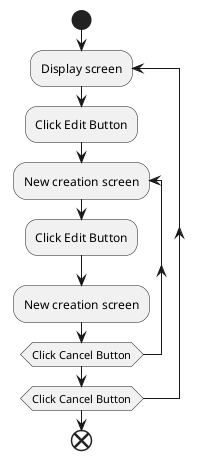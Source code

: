 @startuml
start

repeat :Display screen;
  :Click Edit Button;
  
  repeat :New creation screen;
    :Click Edit Button;
    :New creation screen;
  repeat while (Click Cancel Button)
repeat while (Click Cancel Button)




end
@enduml

